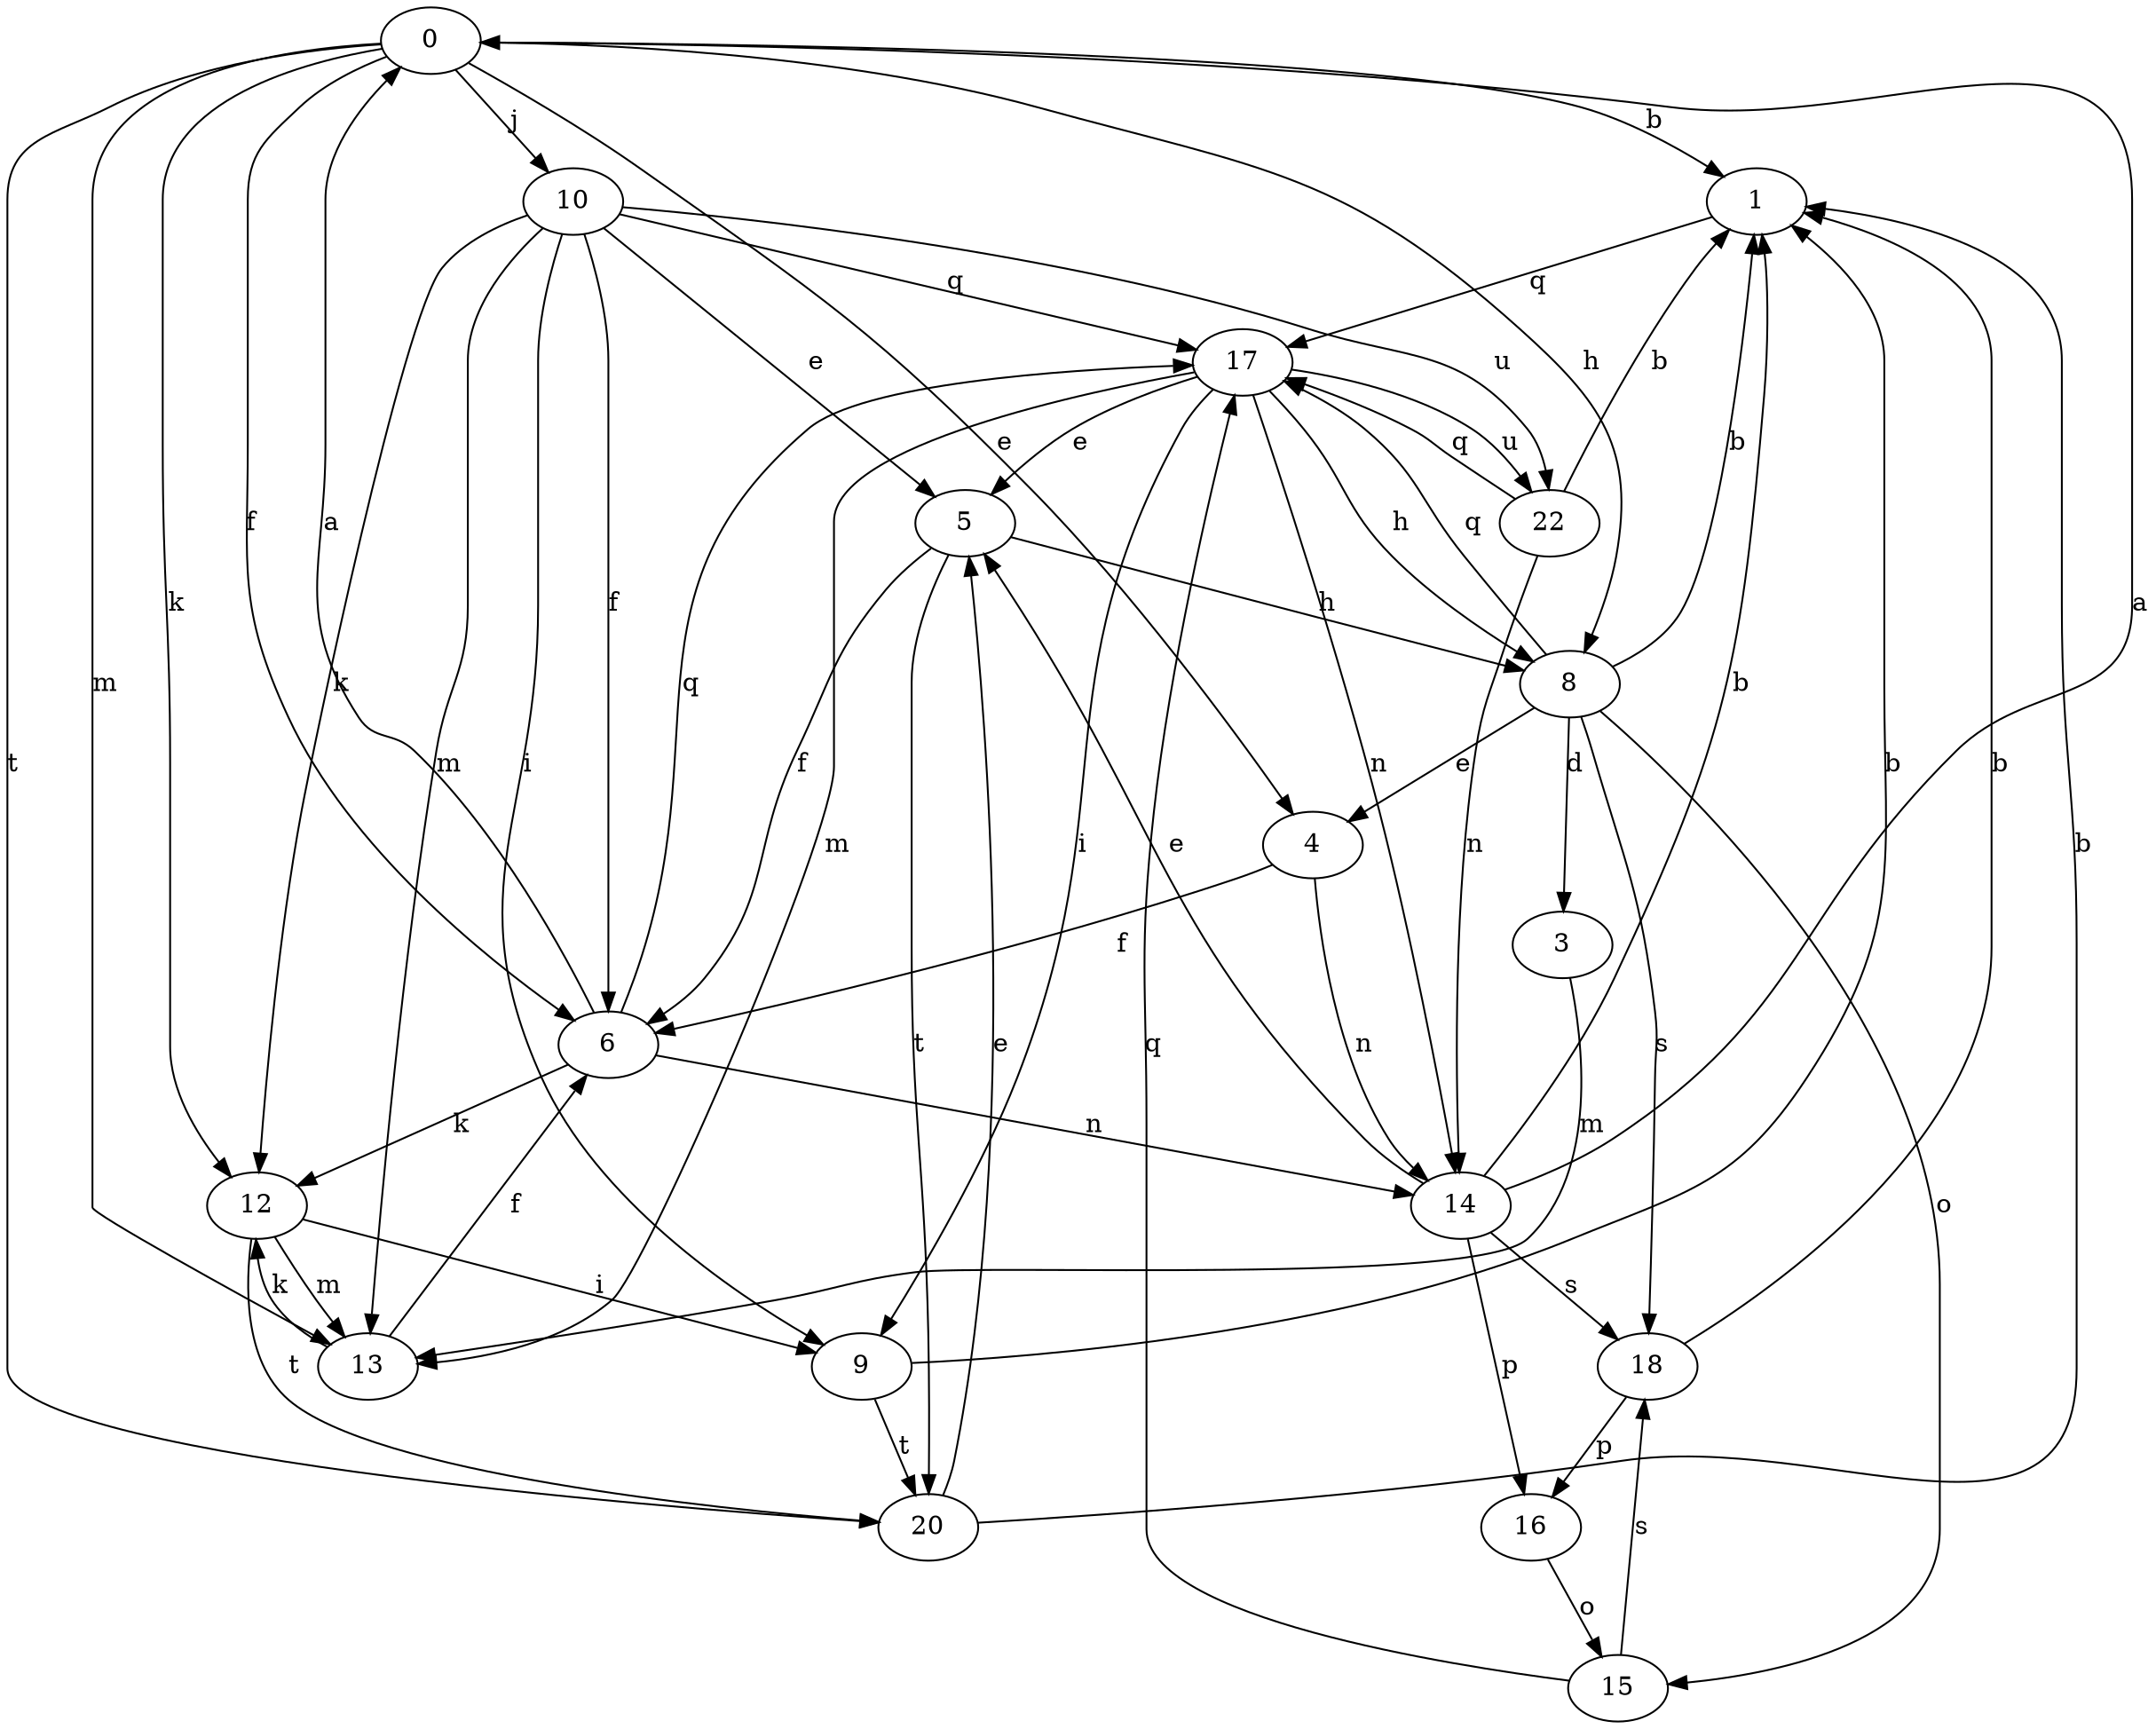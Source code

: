strict digraph  {
0;
1;
3;
4;
5;
6;
8;
9;
10;
12;
13;
14;
15;
16;
17;
18;
20;
22;
0 -> 1  [label=b];
0 -> 4  [label=e];
0 -> 6  [label=f];
0 -> 8  [label=h];
0 -> 10  [label=j];
0 -> 12  [label=k];
0 -> 13  [label=m];
0 -> 20  [label=t];
1 -> 17  [label=q];
3 -> 13  [label=m];
4 -> 6  [label=f];
4 -> 14  [label=n];
5 -> 6  [label=f];
5 -> 8  [label=h];
5 -> 20  [label=t];
6 -> 0  [label=a];
6 -> 12  [label=k];
6 -> 14  [label=n];
6 -> 17  [label=q];
8 -> 1  [label=b];
8 -> 3  [label=d];
8 -> 4  [label=e];
8 -> 15  [label=o];
8 -> 17  [label=q];
8 -> 18  [label=s];
9 -> 1  [label=b];
9 -> 20  [label=t];
10 -> 5  [label=e];
10 -> 6  [label=f];
10 -> 9  [label=i];
10 -> 12  [label=k];
10 -> 13  [label=m];
10 -> 17  [label=q];
10 -> 22  [label=u];
12 -> 9  [label=i];
12 -> 13  [label=m];
12 -> 20  [label=t];
13 -> 6  [label=f];
13 -> 12  [label=k];
14 -> 0  [label=a];
14 -> 1  [label=b];
14 -> 5  [label=e];
14 -> 16  [label=p];
14 -> 18  [label=s];
15 -> 17  [label=q];
15 -> 18  [label=s];
16 -> 15  [label=o];
17 -> 5  [label=e];
17 -> 8  [label=h];
17 -> 9  [label=i];
17 -> 13  [label=m];
17 -> 14  [label=n];
17 -> 22  [label=u];
18 -> 1  [label=b];
18 -> 16  [label=p];
20 -> 1  [label=b];
20 -> 5  [label=e];
22 -> 1  [label=b];
22 -> 14  [label=n];
22 -> 17  [label=q];
}
